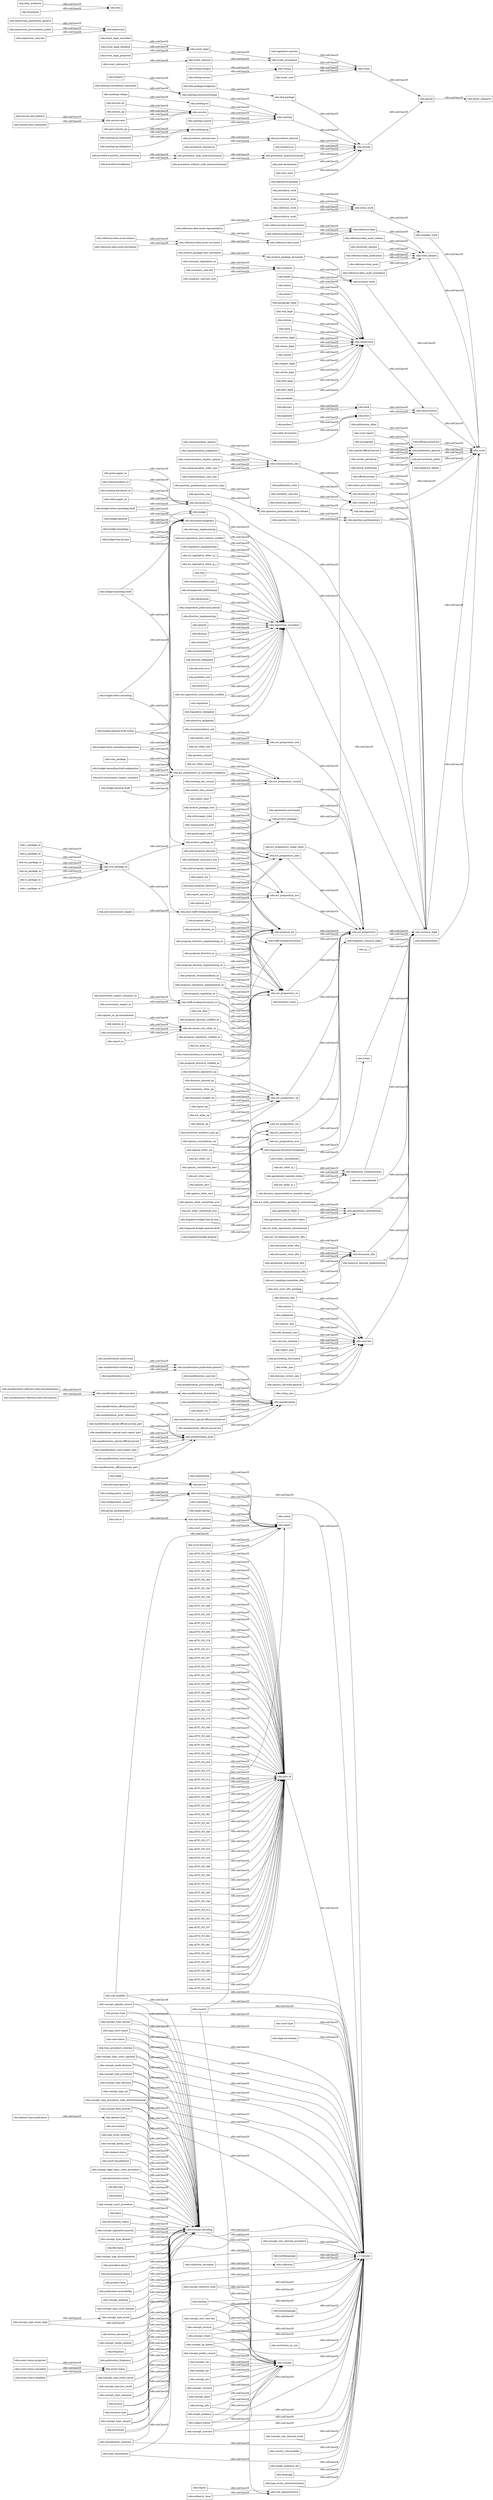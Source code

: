 digraph ar2dtool_diagram { 
rankdir=LR;
size="1000"
node [shape = rectangle, color="black"]; "cdm:working-party_council" "cdm:manifestation_official-journal" "cdm:staff-working-document" "cdm:complex_work" "cdm:ATTO_FD_345" "cdm:oj_c" "cdm:recital" "cdm:status" "cdm:region" "cdm:event_legal_deadline" "cdm:concept_type_documentation" "cdm:opinion_advocate-general" "cdm:act_other_oj_c" "cdm:ATTO_FD_361" "cdm:ATTO_FD_301" "cdm:chapter_legal" "cdm:article_legal" "cdm:procedure_interinstitutional" "cdm:session_ep" "cdm:evolutive_work" "cdm:decision_internal_ep" "cdm:assessment_impact_summary_ec" "cdm:act_surveillance-authority_efta" "cdm:joint-proposal_directive" "cdm:fragment-document-budgetary" "cdm:question_parliamentary_question_time" "cdm:legislative-priority" "cdm:trilogue" "cdm:unit-ec" "cdm:treaty_consolidated" "cdm:entity_temporal" "cdm:expression_publication_general" "cdm:budget-letter-amending-draft" "cdm:declaration" "cdm:budget-amending-draft" "cdm:proposal_regulation_codified_ec" "cdm:joint-declaration" "cdm:cooperation_police-and-judicial" "cdm:report_ec" "cdm:atto_fd" "cdm:fragment_resource_legal" "cdm:ATTO_FD_300" "cdm:periodical_work" "cdm:ruling_cjeu" "cdm:manifestation-reference-data-documentation" "cdm:decision_cjeu" "cdm:whoiswho_dataset" "cdm:concept_agenda_council" "cdm:procedure-phase" "cdm:joint-proposal_decision" "cdm:dissemination-status" "cdm:ATTO_FD_577" "cdm:manifestation_case-law" "cdm:communication_ec" "cdm:ATTO_FD_610" "cdm:procjur-type" "cdm:ATTO_FD_010" "cdm:event_internal-ec" "cdm:product-form" "cdm:meeting-ep-committee" "cdm:event_legal_projected" "cdm:opinion_other_eesc" "cdm:concept_place" "cdm:opinion_consultation_eesc" "cdm:reference-data-asset-release" "cdm:directive_implementing" "cdm:configuration_council" "cdm:concept_directory-code" "cdm:event-status-cancelled" "cdm:ATTO_FD_396" "cdm:manifestation_procurement_public" "cdm:treaty" "cdm:act_consolidated" "cdm:opinion" "cdm:question_written" "cdm:act_other_ec" "cdm:swd_package_ec" "cdm:event_legal" "cdm:yearbook_work" "cdm:concept_type_dossier" "cdm:publication-accessibility" "cdm:concept_meeting" "cdm:seizure" "cdm:manifestation_court-report_part" "cdm:decision" "cdm:manifestation_print" "cdm:resolution" "cdm:staff-working-document_ec" "cdm:reference-data-asset-versioned" "cdm:event_procedural" "cdm:ATTO_FD_395" "cdm:monograph" "cdm:s_package_ec" "cdm:legislation_complementary" "cdm:agreement_international" "cdm:link-package-budgetary" "cdm:agreement_non-member-states" "cdm:type_court-report" "cdm:procedure_internal-eesc" "cdm:event_legal_cancelled" "cdm:serial_work" "cdm:concept_case_court_domain" "cdm:court-type" "cdm:container_case-law" "cdm:working-document_ec" "cdm:position_council" "cdm:authority_local" "cdm:act_other_council" "cdm:event_internal" "cdm:role-qualifier" "cdm:act_preparatory_eca" "cdm:work" "cdm:measure_national_implementing" "cdm:special-official-journal" "cdm:manifestation-reference-data-distribution" "cdm:legal-act-domain" "cdm:reference-data_publication" "cdm:event-status" "cdm:communication_request_opinion" "cdm:reference-data_asset" "cdm:document_other_efta" "cdm:ATTO_FD_613" "cdm:auxiliary-work" "cdm:archive_package_eesc_document" "cdm:recommendation" "cdm:event" "cdm:decision_delegated" "cdm:ATTO_FD_285" "cdm:judgement" "cdm:decision_ecsc" "cdm:licence_document" "cdm:archive_package" "cdm:act_body_agreement_international" "cdm:g_package_ec" "cdm:work_dataset" "cdm:opinion_consultation_cor" "cdm:committee" "cdm:dossier" "cdm:ATTO_FD_340" "cdm:item_authentic" "cdm:ATTO_FD_612" "cdm:concept_treaty" "cdm:case-status" "cdm:budget" "cdm:opinion_other_cor" "cdm:ATTO_FD_501" "cdm:ATTO_FD_537" "cdm:guideline_ecb" "cdm:directive" "cdm:concept_op_theme" "cdm:type_procedure_internal" "cdm:manifestation" "cdm:non-opposition_concentration_notified" "cdm:manifestation-publication-general" "cdm:subdivision" "cdm:ATTO_FD_050" "cdm:proposal_other" "cdm:initiative_eums" "cdm:case_court" "cdm:document_efta" "cdm:expression" "cdm:ATTO_FD_602" "cdm:official-journal-act" "cdm:budget-general-draft" "cdm:report_eca" "cdm:budget-general-draft-notice" "cdm:joint-proposal_regulation" "cdm:act_other_eesc" "cdm:proposal_directive_implementing_ec" "cdm:opinion_cjeu" "cdm:regulation" "cdm:act_preparatory_ep" "cdm:title_legal" "cdm:summary_legislation_eu" "cdm:resolution_other_ep" "cdm:opinion_ec_ep-amendments" "cdm:advocate-general" "cdm:report_special_eca" "cdm:act_preparatory_joint" "cdm:collection_work" "cdm:serials_periodical" "cdm:budget-general" "cdm:act_other_committee_ecsc" "cdm:meeting-conciliation-committee" "cdm:report_joint" "cdm:summary_case-law" "cdm:concept_class_court_national" "cdm:budget-letter-amending-explanation" "cdm:ATTO_FD_601" "cdm:concept_new_case-law" "cdm:opinion_other_committee_ecsc" "cdm:communication_order_cjeu" "cdm:concept_theme_dataset" "cdm:frequency" "cdm:ATTO_FD_401" "cdm:part_legal" "cdm:question_parliamentary_with-debate" "cdm:concept_mode_decision" "cdm:manifestation-budget-data" "cdm:concept_type_procedure" "cdm:textstructure" "cdm:act_preparatory_eesc" "cdm:document_budget_ep" "cdm:procedure-priority_interinstitutional" "cdm:regulation_delegated" "cdm:publication_frequency" "cdm:assessment_impact_ec" "cdm:manifestation-audiovisual" "cdm:dataset-type-publication" "cdm:concept_type_event_legal" "cdm:opinion_ecb" "cdm:procedure_internal-ec" "cdm:proposal_recommendation_ec" "cdm:sitting-trilogue" "cdm:concept_type_decision" "cdm:article_publishing" "cdm:concept_type_act" "cdm:period" "cdm:dataset-type" "cdm:binding" "cdm:manifestation-mobile-app" "cdm:joint-assessment_impact_summary" "cdm:expression_procurement_public" "cdm:preamble" "cdm:act_preparatory_cor" "cdm:document_court_efta" "cdm:concept_case_event_result" "cdm:indent" "cdm:question_oral" "cdm:act_body_parliamentary_agreement_international" "cdm:legislation_secondary" "cdm:concept_type_comment" "cdm:summary" "cdm:meeting-ep" "cdm:ATTO_FD_607" "cdm:budget-line-by-line" "cdm:concept_com_internal_procedure" "cdm:expert-group" "cdm:act_other_ecb" "cdm:alinea" "cdm:concept_case-law_result" "cdm:concept_prelex_council" "cdm:agreement_international_efta" "cdm:fragment-budget-line-by-line" "cdm:unit_administrative" "cdm:information-communication_efta" "cdm:white-paper_ec" "cdm:ATTO_FD_380" "cdm:directive_delegated" "cdm:use-context" "cdm:manifestation_court-report" "cdm:type_event_internal" "cdm:legislative-package" "cdm:ATTO_FD_100" "cdm:reference-data-documentation" "cdm:notice_prior-information" "cdm:communication_case_new" "cdm:court_national" "cdm:ATTO_FD_604" "cdm:sec_package_ec" "cdm:reference-data_asset_prerelease" "cdm:opinion_ec" "cdm:resource-type" "cdm:concept_media_type" "cdm:ATTO_FD_030" "cdm:expression_case-law" "cdm:concept_udc" "cdm:report_ep" "cdm:proposal_directive_codified_ec" "cdm:multilanguage" "cdm:ATTO_FD_555" "cdm:person" "cdm:ATTO_FD_365" "cdm:green-paper_ec" "cdm:session-eesc" "cdm:preface" "cdm:dataset-status" "cdm:fragment-budget-general-draft" "cdm:meeting-college" "cdm:paragraph_legal" "cdm:info_decision_cjeu" "cdm:sp_package_ec" "cdm:reference-data-asset-representative" "cdm:manifestation_official-journal_part" "cdm:session-cor" "cdm:session-eesc-plenary" "cdm:institution" "cdm:act_preparatory_ec_document-budgetary" "cdm:reference-data-asset" "cdm:white-paper_joint" "cdm:concept_cpv" "cdm:ATTO_FD_350" "cdm:case-law" "cdm:sitting" "cdm:si_package_ec" "cdm:event-status-deadline" "cdm:rule_legal" "cdm:link-package" "cdm:asset-classification" "cdm:act_preparatory_ecsc" "cdm:concept_type_remark" "cdm:recommendation_ecb" "cdm:ATTO_FD_330" "cdm:proposal_decision_ec" "cdm:collection_document" "cdm:decision_implementing" "cdm:manifestation_print_reference" "cdm:ATTO_FD_499" "cdm:ATTO_FD_535" "cdm:meeting-interinstitutional" "cdm:official-journal" "cdm:concept_decoding" "cdm:reference-data-publication" "cdm:ATTO_FD_014" "cdm:concept_type_procedure_code_interinstitutional" "cdm:meeting-ep-delegation" "cdm:concept_type_event" "cdm:archive_package_ec" "cdm:citation" "cdm:procedure-budgetary" "cdm:publication_other" "cdm:item" "cdm:non-opposition_joint-venture_notified" "cdm:case-law_national" "cdm:meeting" "cdm:archive_package_eesc" "cdm:table-of-contents" "cdm:text-adopted" "cdm:archive_package_document" "cdm:publication_work" "cdm:ATTO_FD_609" "cdm:procjur" "cdm:ATTO_FD_578" "cdm:act_other_cor" "cdm:act_preparatory" "cdm:decision_representatives_member-states" "cdm:publication_general" "cdm:procresult" "cdm:concept_legal_basis_court_procedure" "cdm:communication_opinion" "cdm:c_package_ec" "cdm:document_com_other_ec" "cdm:monolanguage" "cdm:opinion_eesc" "cdm:ATTO_FD_611" "cdm:manifestation-issue" "cdm:acknowledgment" "cdm:collection" "cdm:regulation_implementing" "cdm:joint-staff-working-document" "cdm:meeting_doc_council" "cdm:distribution-status" "cdm:proposal_directive_ec" "cdm:reference-data_asset_release" "cdm:com_package" "cdm:act_other_ep" "cdm:point" "cdm:judge" "cdm:recommendation_ec" "cdm:concept_eurovoc" "cdm:assent_ceca_council" "cdm:ATTO_FD_557" "cdm:concept_field_activity" "cdm:restriction_on_use" "cdm:joint-assessment_impact" "cdm:ATTO_FD_070" "cdm:object_ccr" "cdm:manifestation_special-official-journal-act" "cdm:act_legislative_other_oj_l" "cdm:ATTO_FD_335" "cdm:unit-institution" "cdm:report_case" "cdm:document-budgetary" "cdm:green-paper_joint" "cdm:section_legal" "cdm:budget-letter-amending" "cdm:act_standing-committee_efta" "cdm:ATTO_FD_600" "cdm:communication_judgement" "cdm:summary_case-law_jure" "cdm:ATTO_FD_400" "cdm:subject-matter" "cdm:proposal_decision_implementing_ec" "cdm:clause_legal" "cdm:communication_ec_council-position" "cdm:communication_cjeu" "cdm:back" "cdm:manifestation_official-journal-act" "cdm:proposal_act" "cdm:ATTO_FD_500" "cdm:com_final" "cdm:signature_digital" "cdm:procurement_public" "cdm:reference-data-asset-prerelease" "cdm:appendix" "cdm:country" "cdm:meeting-ec" "cdm:opinion_eca" "cdm:proceeding_third-party" "cdm:ATTO_FD_110" "cdm:procedure_internal" "cdm:ATTO_FD_370" "cdm:act_legislative_other_oj_c" "cdm:session-eesc-committee" "cdm:group_parliamentary" "cdm:ATTO_FD_040" "cdm:file-type" "cdm:licence" "cdm:concept_court_procedure" "cdm:event-status-projected" "cdm:fragment-budget-general" "cdm:ATTO_FD_406" "cdm:agreement_other" "cdm:opinion_ep" "cdm:ATTO_FD_606" "cdm:ATTO_FD_305" "cdm:session" "cdm:manifestation-reference-data" "cdm:thumbnail" "cdm:type_consultation" "cdm:initiative-ec" "cdm:document_cjeu" "cdm:sitting-session" "cdm:agent" "cdm:reference-data" "cdm:act_other_oj_l" "cdm:concept_case-law" "cdm:concept_ntu" "cdm:container_work" "cdm:place" "cdm:front" "cdm:procedure_code_interinstitutional" "cdm:case_court_efta_pending" "cdm:resolution_legislative" "cdm:act_preparatory_ecb" "cdm:ATTO_FD_605" "cdm:annex" "cdm:pricing_info" "cdm:concept" "cdm:distribution_status" "cdm:court-formation" "cdm:resolution_initiative_own_ep" "cdm:cfsp" "cdm:concept_com_internal_event" "cdm:procedure_without_code_interinstitutional" "cdm:recommendation_ecsc" "cdm:concept_legislative-priority" "cdm:agreement_member-states" "cdm:proposal_regulation_implementing_ec" "cdm:arrangement_institutional" "cdm:classification_summary" "cdm:agreement-provisional" "cdm:ATTO_FD_375" "cdm:country_role-qualifier" "cdm:organization" "cdm:manifestation_distribution" "cdm:order_cjeu" "cdm:proposal_decision_codified_ec" "cdm:target_audience" "cdm:documentation" "cdm:budget-amending-draft-explanation" "cdm:target_audience_old" "cdm:statement_assurance_eca" "cdm:decision_review_cjeu" "cdm:manifestation_special-official-journal_part" "cdm:document-ec" "cdm:act_preparatory_ec" "cdm:communication_joint" "cdm:proposal_regulation_ec" "cdm:ATTO_FD_013" "cdm:ATTO_FD_603" "cdm:language" "cdm:concept_type_dataset" "cdm:file-status" "cdm:resolution_legislative_ep" "cdm:manifestation_special-court-report_part" "cdm:meeting-council" "cdm:glossary" "cdm:act_preparatory_council" "cdm:concept_currency" "cdm:budget-amending" "cdm:event_case" "cdm:type_event_interinstitutional" "cdm:act_preparatory_organ_other" "cdm:resource_legal" "cdm:ATTO_FD_608" "cdm:part-session_ep" "cdm:question_parliamentary" "cdm:court-report" "cdm:manifestation_special-official-journal" ; /*classes style*/
	"cdm:treaty_consolidated" -> "cdm:treaty" [ label = "rdfs:subClassOf" ];
	"cdm:act_preparatory_ec_document-budgetary" -> "cdm:act_preparatory_ec" [ label = "rdfs:subClassOf" ];
	"cdm:working-party_council" -> "cdm:institution" [ label = "rdfs:subClassOf" ];
	"cdm:table-of-contents" -> "cdm:front" [ label = "rdfs:subClassOf" ];
	"cdm:archive_package" -> "cdm:container_work" [ label = "rdfs:subClassOf" ];
	"cdm:use-context" -> "cdm:concept_decoding" [ label = "rdfs:subClassOf" ];
	"cdm:event_legal" -> "cdm:event_procedural" [ label = "rdfs:subClassOf" ];
	"cdm:communication_case_new" -> "cdm:communication_cjeu" [ label = "rdfs:subClassOf" ];
	"cdm:ATTO_FD_396" -> "cdm:atto_fd" [ label = "rdfs:subClassOf" ];
	"cdm:point" -> "cdm:subdivision" [ label = "rdfs:subClassOf" ];
	"cdm:ATTO_FD_577" -> "cdm:atto_fd" [ label = "rdfs:subClassOf" ];
	"cdm:judge" -> "cdm:person" [ label = "rdfs:subClassOf" ];
	"cdm:session_ep" -> "cdm:session" [ label = "rdfs:subClassOf" ];
	"cdm:staff-working-document_ec" -> "cdm:staff-working-document" [ label = "rdfs:subClassOf" ];
	"cdm:staff-working-document_ec" -> "cdm:act_preparatory_ec" [ label = "rdfs:subClassOf" ];
	"cdm:act_preparatory_eesc" -> "cdm:act_preparatory" [ label = "rdfs:subClassOf" ];
	"cdm:resource-type" -> "j.1:Concept" [ label = "rdfs:subClassOf" ];
	"cdm:resource-type" -> "cdm:concept_decoding" [ label = "rdfs:subClassOf" ];
	"cdm:concept_field_activity" -> "j.1:Concept" [ label = "rdfs:subClassOf" ];
	"cdm:concept_field_activity" -> "cdm:concept_decoding" [ label = "rdfs:subClassOf" ];
	"cdm:proposal_decision_ec" -> "cdm:proposal_act" [ label = "rdfs:subClassOf" ];
	"cdm:proposal_decision_ec" -> "cdm:act_preparatory_ec" [ label = "rdfs:subClassOf" ];
	"cdm:auxiliary-work" -> "cdm:work" [ label = "rdfs:subClassOf" ];
	"cdm:ATTO_FD_602" -> "cdm:atto_fd" [ label = "rdfs:subClassOf" ];
	"cdm:budget-line-by-line" -> "cdm:document-budgetary" [ label = "rdfs:subClassOf" ];
	"cdm:act_other_oj_c" -> "cdm:legislation_complementary" [ label = "rdfs:subClassOf" ];
	"cdm:legal-act-domain" -> "j.1:Concept" [ label = "rdfs:subClassOf" ];
	"cdm:manifestation_official-journal" -> "cdm:manifestation_print" [ label = "rdfs:subClassOf" ];
	"cdm:procedure_code_interinstitutional" -> "cdm:procedure_interinstitutional" [ label = "rdfs:subClassOf" ];
	"cdm:chapter_legal" -> "cdm:subdivision" [ label = "rdfs:subClassOf" ];
	"cdm:act_body_agreement_international" -> "cdm:agreement_international" [ label = "rdfs:subClassOf" ];
	"cdm:article_legal" -> "cdm:subdivision" [ label = "rdfs:subClassOf" ];
	"cdm:joint-assessment_impact_summary" -> "cdm:joint-staff-working-document" [ label = "rdfs:subClassOf" ];
	"cdm:summary_legislation_eu" -> "cdm:summary" [ label = "rdfs:subClassOf" ];
	"cdm:act_surveillance-authority_efta" -> "cdm:document_efta" [ label = "rdfs:subClassOf" ];
	"cdm:manifestation_court-report" -> "cdm:manifestation_print" [ label = "rdfs:subClassOf" ];
	"cdm:publication_frequency" -> "cdm:concept_decoding" [ label = "rdfs:subClassOf" ];
	"cdm:dataset-type" -> "cdm:concept_decoding" [ label = "rdfs:subClassOf" ];
	"cdm:archive_package_ec" -> "cdm:archive_package" [ label = "rdfs:subClassOf" ];
	"cdm:archive_package_ec" -> "cdm:act_preparatory_ec" [ label = "rdfs:subClassOf" ];
	"cdm:document_court_efta" -> "cdm:document_efta" [ label = "rdfs:subClassOf" ];
	"cdm:role-qualifier" -> "j.1:Concept" [ label = "rdfs:subClassOf" ];
	"cdm:role-qualifier" -> "cdm:concept_decoding" [ label = "rdfs:subClassOf" ];
	"cdm:role-qualifier" -> "cdm:agent" [ label = "rdfs:subClassOf" ];
	"cdm:archive_package_document" -> "cdm:auxiliary-work" [ label = "rdfs:subClassOf" ];
	"cdm:declaration" -> "cdm:legislation_secondary" [ label = "rdfs:subClassOf" ];
	"cdm:paragraph_legal" -> "cdm:subdivision" [ label = "rdfs:subClassOf" ];
	"cdm:file-type" -> "cdm:concept_decoding" [ label = "rdfs:subClassOf" ];
	"cdm:meeting_doc_council" -> "cdm:act_preparatory_council" [ label = "rdfs:subClassOf" ];
	"cdm:joint-staff-working-document" -> "cdm:staff-working-document" [ label = "rdfs:subClassOf" ];
	"cdm:joint-staff-working-document" -> "cdm:act_preparatory_joint" [ label = "rdfs:subClassOf" ];
	"cdm:collection_work" -> "cdm:serial_work" [ label = "rdfs:subClassOf" ];
	"cdm:resolution_initiative_own_ep" -> "cdm:act_preparatory_ep" [ label = "rdfs:subClassOf" ];
	"cdm:event_legal_projected" -> "cdm:event_legal" [ label = "rdfs:subClassOf" ];
	"cdm:budget-general-draft" -> "cdm:document-budgetary" [ label = "rdfs:subClassOf" ];
	"cdm:budget-general-draft" -> "cdm:act_preparatory_ec_document-budgetary" [ label = "rdfs:subClassOf" ];
	"cdm:licence_document" -> "cdm:concept_decoding" [ label = "rdfs:subClassOf" ];
	"cdm:green-paper_joint" -> "cdm:act_preparatory_joint" [ label = "rdfs:subClassOf" ];
	"cdm:event_case" -> "cdm:event" [ label = "rdfs:subClassOf" ];
	"cdm:ATTO_FD_500" -> "cdm:atto_fd" [ label = "rdfs:subClassOf" ];
	"cdm:front" -> "cdm:textstructure" [ label = "rdfs:subClassOf" ];
	"cdm:measure_national_implementing" -> "cdm:resource_legal" [ label = "rdfs:subClassOf" ];
	"cdm:ATTO_FD_361" -> "cdm:atto_fd" [ label = "rdfs:subClassOf" ];
	"cdm:document_com_other_ec" -> "cdm:act_preparatory_ec" [ label = "rdfs:subClassOf" ];
	"cdm:event-status-deadline" -> "cdm:event-status" [ label = "rdfs:subClassOf" ];
	"cdm:sp_package_ec" -> "cdm:swd_package_ec" [ label = "rdfs:subClassOf" ];
	"cdm:monograph" -> "cdm:publication_general" [ label = "rdfs:subClassOf" ];
	"cdm:reference-data-asset" -> "cdm:reference-data" [ label = "rdfs:subClassOf" ];
	"cdm:concept_case_court_domain" -> "cdm:concept_decoding" [ label = "rdfs:subClassOf" ];
	"cdm:dossier" -> "cdm:period" [ label = "rdfs:subClassOf" ];
	"cdm:court-report" -> "cdm:publication_general" [ label = "rdfs:subClassOf" ];
	"cdm:budget-letter-amending-explanation" -> "cdm:document-budgetary" [ label = "rdfs:subClassOf" ];
	"cdm:budget-letter-amending-explanation" -> "cdm:act_preparatory_ec_document-budgetary" [ label = "rdfs:subClassOf" ];
	"cdm:fragment-budget-general" -> "cdm:fragment-document-budgetary" [ label = "rdfs:subClassOf" ];
	"cdm:ATTO_FD_301" -> "cdm:atto_fd" [ label = "rdfs:subClassOf" ];
	"cdm:communication_cjeu" -> "cdm:document_cjeu" [ label = "rdfs:subClassOf" ];
	"cdm:concept_type_documentation" -> "cdm:concept_decoding" [ label = "rdfs:subClassOf" ];
	"cdm:ATTO_FD_608" -> "cdm:atto_fd" [ label = "rdfs:subClassOf" ];
	"cdm:manifestation-reference-data" -> "cdm:manifestation_distribution" [ label = "rdfs:subClassOf" ];
	"cdm:act_other_cor" -> "cdm:act_preparatory_cor" [ label = "rdfs:subClassOf" ];
	"cdm:manifestation_procurement_public" -> "cdm:manifestation" [ label = "rdfs:subClassOf" ];
	"cdm:ATTO_FD_499" -> "cdm:atto_fd" [ label = "rdfs:subClassOf" ];
	"cdm:question_parliamentary_question_time" -> "cdm:question_parliamentary_with-debate" [ label = "rdfs:subClassOf" ];
	"cdm:proposal_recommendation_ec" -> "cdm:proposal_act" [ label = "rdfs:subClassOf" ];
	"cdm:proposal_recommendation_ec" -> "cdm:act_preparatory_ec" [ label = "rdfs:subClassOf" ];
	"cdm:treaty" -> "cdm:resource_legal" [ label = "rdfs:subClassOf" ];
	"cdm:directive_delegated" -> "cdm:legislation_secondary" [ label = "rdfs:subClassOf" ];
	"cdm:person" -> "cdm:agent" [ label = "rdfs:subClassOf" ];
	"cdm:judgement" -> "cdm:case-law" [ label = "rdfs:subClassOf" ];
	"cdm:opinion_ecb" -> "cdm:act_preparatory_ecb" [ label = "rdfs:subClassOf" ];
	"cdm:binding" -> "j.1:Concept" [ label = "rdfs:subClassOf" ];
	"cdm:binding" -> "cdm:concept" [ label = "rdfs:subClassOf" ];
	"cdm:licence" -> "cdm:concept_decoding" [ label = "rdfs:subClassOf" ];
	"cdm:report_ep" -> "cdm:act_preparatory_ep" [ label = "rdfs:subClassOf" ];
	"cdm:concept_type_comment" -> "j.1:Concept" [ label = "rdfs:subClassOf" ];
	"cdm:concept_type_comment" -> "cdm:concept_decoding" [ label = "rdfs:subClassOf" ];
	"cdm:expert-group" -> "cdm:agent" [ label = "rdfs:subClassOf" ];
	"cdm:act_body_parliamentary_agreement_international" -> "cdm:agreement_international" [ label = "rdfs:subClassOf" ];
	"cdm:collection" -> "j.1:Concept" [ label = "rdfs:subClassOf" ];
	"cdm:manifestation_official-journal_part" -> "cdm:manifestation_print" [ label = "rdfs:subClassOf" ];
	"cdm:sitting-session" -> "cdm:sitting" [ label = "rdfs:subClassOf" ];
	"cdm:communication_joint" -> "cdm:act_preparatory_joint" [ label = "rdfs:subClassOf" ];
	"cdm:recommendation" -> "cdm:legislation_secondary" [ label = "rdfs:subClassOf" ];
	"cdm:agreement-provisional" -> "cdm:act_preparatory" [ label = "rdfs:subClassOf" ];
	"cdm:restriction_on_use" -> "j.1:Concept" [ label = "rdfs:subClassOf" ];
	"cdm:thumbnail" -> "cdm:item" [ label = "rdfs:subClassOf" ];
	"cdm:expression_case-law" -> "cdm:expression" [ label = "rdfs:subClassOf" ];
	"cdm:type_consultation" -> "j.1:Concept" [ label = "rdfs:subClassOf" ];
	"cdm:type_consultation" -> "cdm:concept_decoding" [ label = "rdfs:subClassOf" ];
	"cdm:ATTO_FD_578" -> "cdm:atto_fd" [ label = "rdfs:subClassOf" ];
	"cdm:documentation" -> "cdm:work" [ label = "rdfs:subClassOf" ];
	"cdm:act_other_committee_ecsc" -> "cdm:act_preparatory_ecsc" [ label = "rdfs:subClassOf" ];
	"cdm:concept_currency" -> "cdm:concept" [ label = "rdfs:subClassOf" ];
	"cdm:manifestation-budget-data" -> "cdm:manifestation" [ label = "rdfs:subClassOf" ];
	"cdm:concept_legislative-priority" -> "cdm:concept_decoding" [ label = "rdfs:subClassOf" ];
	"cdm:ATTO_FD_030" -> "cdm:atto_fd" [ label = "rdfs:subClassOf" ];
	"cdm:budget-general" -> "cdm:document-budgetary" [ label = "rdfs:subClassOf" ];
	"cdm:budget-general" -> "cdm:budget" [ label = "rdfs:subClassOf" ];
	"cdm:assessment_impact_summary_ec" -> "cdm:staff-working-document_ec" [ label = "rdfs:subClassOf" ];
	"cdm:recommendation_ecb" -> "cdm:act_preparatory_ecb" [ label = "rdfs:subClassOf" ];
	"cdm:ATTO_FD_603" -> "cdm:atto_fd" [ label = "rdfs:subClassOf" ];
	"cdm:concept_type_procedure" -> "j.1:Concept" [ label = "rdfs:subClassOf" ];
	"cdm:concept_type_procedure" -> "cdm:concept_decoding" [ label = "rdfs:subClassOf" ];
	"cdm:manifestation_print" -> "cdm:manifestation" [ label = "rdfs:subClassOf" ];
	"cdm:concept_legal_basis_court_procedure" -> "cdm:concept_decoding" [ label = "rdfs:subClassOf" ];
	"cdm:expression_publication_general" -> "cdm:expression" [ label = "rdfs:subClassOf" ];
	"cdm:special-official-journal" -> "cdm:publication_general" [ label = "rdfs:subClassOf" ];
	"cdm:opinion_consultation_cor" -> "cdm:act_preparatory_cor" [ label = "rdfs:subClassOf" ];
	"cdm:agreement_member-states" -> "cdm:legislation_complementary" [ label = "rdfs:subClassOf" ];
	"cdm:act_preparatory_council" -> "cdm:act_preparatory" [ label = "rdfs:subClassOf" ];
	"cdm:act_preparatory_ec" -> "cdm:act_preparatory" [ label = "rdfs:subClassOf" ];
	"cdm:assessment_impact_ec" -> "cdm:staff-working-document_ec" [ label = "rdfs:subClassOf" ];
	"cdm:event-status-projected" -> "cdm:event-status" [ label = "rdfs:subClassOf" ];
	"cdm:communication_order_cjeu" -> "cdm:communication_cjeu" [ label = "rdfs:subClassOf" ];
	"cdm:concept_court_procedure" -> "cdm:concept_decoding" [ label = "rdfs:subClassOf" ];
	"cdm:manifestation_court-report_part" -> "cdm:manifestation_print" [ label = "rdfs:subClassOf" ];
	"cdm:link-package-budgetary" -> "cdm:link-package" [ label = "rdfs:subClassOf" ];
	"cdm:periodical_work" -> "cdm:serial_work" [ label = "rdfs:subClassOf" ];
	"cdm:concept_agenda_council" -> "j.1:Concept" [ label = "rdfs:subClassOf" ];
	"cdm:concept_agenda_council" -> "cdm:concept_decoding" [ label = "rdfs:subClassOf" ];
	"cdm:ATTO_FD_380" -> "cdm:atto_fd" [ label = "rdfs:subClassOf" ];
	"cdm:joint-proposal_regulation" -> "cdm:proposal_act" [ label = "rdfs:subClassOf" ];
	"cdm:joint-proposal_regulation" -> "cdm:act_preparatory_joint" [ label = "rdfs:subClassOf" ];
	"cdm:act_other_eesc" -> "cdm:act_preparatory_eesc" [ label = "rdfs:subClassOf" ];
	"cdm:concept_type_act" -> "j.1:Concept" [ label = "rdfs:subClassOf" ];
	"cdm:concept_type_act" -> "cdm:concept_decoding" [ label = "rdfs:subClassOf" ];
	"cdm:regulation_delegated" -> "cdm:legislation_secondary" [ label = "rdfs:subClassOf" ];
	"cdm:ATTO_FD_350" -> "cdm:atto_fd" [ label = "rdfs:subClassOf" ];
	"cdm:procedure_without_code_interinstitutional" -> "cdm:procedure_interinstitutional" [ label = "rdfs:subClassOf" ];
	"cdm:concept_com_internal_procedure" -> "j.1:Concept" [ label = "rdfs:subClassOf" ];
	"cdm:oj_c" -> "cdm:resource_legal" [ label = "rdfs:subClassOf" ];
	"cdm:session-eesc-plenary" -> "cdm:session-eesc" [ label = "rdfs:subClassOf" ];
	"cdm:ATTO_FD_501" -> "cdm:atto_fd" [ label = "rdfs:subClassOf" ];
	"cdm:recommendation_ecsc" -> "cdm:legislation_secondary" [ label = "rdfs:subClassOf" ];
	"cdm:opinion_ec_ep-amendments" -> "cdm:document_com_other_ec" [ label = "rdfs:subClassOf" ];
	"cdm:meeting-council" -> "cdm:meeting" [ label = "rdfs:subClassOf" ];
	"cdm:concept_treaty" -> "j.1:Concept" [ label = "rdfs:subClassOf" ];
	"cdm:concept_treaty" -> "cdm:concept" [ label = "rdfs:subClassOf" ];
	"cdm:arrangement_institutional" -> "cdm:legislation_secondary" [ label = "rdfs:subClassOf" ];
	"cdm:green-paper_ec" -> "cdm:document-ec" [ label = "rdfs:subClassOf" ];
	"cdm:act_consolidated" -> "cdm:resource_legal" [ label = "rdfs:subClassOf" ];
	"cdm:act_other_ep" -> "cdm:act_preparatory_ep" [ label = "rdfs:subClassOf" ];
	"cdm:proposal_regulation_ec" -> "cdm:proposal_act" [ label = "rdfs:subClassOf" ];
	"cdm:proposal_regulation_ec" -> "cdm:act_preparatory_ec" [ label = "rdfs:subClassOf" ];
	"cdm:s_package_ec" -> "cdm:swd_package_ec" [ label = "rdfs:subClassOf" ];
	"cdm:proceeding_third-party" -> "cdm:case-law" [ label = "rdfs:subClassOf" ];
	"cdm:sitting-trilogue" -> "cdm:sitting" [ label = "rdfs:subClassOf" ];
	"cdm:decision_cjeu" -> "cdm:case-law" [ label = "rdfs:subClassOf" ];
	"cdm:publication-accessibility" -> "cdm:concept_decoding" [ label = "rdfs:subClassOf" ];
	"cdm:dataset-type-publication" -> "cdm:dataset-type" [ label = "rdfs:subClassOf" ];
	"cdm:staff-working-document" -> "cdm:act_preparatory" [ label = "rdfs:subClassOf" ];
	"cdm:legislation_secondary" -> "cdm:resource_legal" [ label = "rdfs:subClassOf" ];
	"cdm:procedure_internal" -> "cdm:dossier" [ label = "rdfs:subClassOf" ];
	"cdm:ATTO_FD_609" -> "cdm:atto_fd" [ label = "rdfs:subClassOf" ];
	"cdm:question_written" -> "cdm:question_parliamentary" [ label = "rdfs:subClassOf" ];
	"cdm:document_other_efta" -> "cdm:document_efta" [ label = "rdfs:subClassOf" ];
	"cdm:textstructure" -> "cdm:work" [ label = "rdfs:subClassOf" ];
	"cdm:question_oral" -> "cdm:question_parliamentary_with-debate" [ label = "rdfs:subClassOf" ];
	"cdm:ruling_cjeu" -> "cdm:case-law" [ label = "rdfs:subClassOf" ];
	"cdm:order_cjeu" -> "cdm:case-law" [ label = "rdfs:subClassOf" ];
	"cdm:reference-data_asset" -> "cdm:work_dataset" [ label = "rdfs:subClassOf" ];
	"cdm:ATTO_FD_555" -> "cdm:atto_fd" [ label = "rdfs:subClassOf" ];
	"cdm:question_parliamentary_with-debate" -> "cdm:question_parliamentary" [ label = "rdfs:subClassOf" ];
	"cdm:proposal_regulation_implementing_ec" -> "cdm:proposal_act" [ label = "rdfs:subClassOf" ];
	"cdm:proposal_regulation_implementing_ec" -> "cdm:act_preparatory_ec" [ label = "rdfs:subClassOf" ];
	"cdm:initiative-ec" -> "cdm:dossier" [ label = "rdfs:subClassOf" ];
	"cdm:concept_case_event_result" -> "cdm:concept_decoding" [ label = "rdfs:subClassOf" ];
	"cdm:legislative-priority" -> "cdm:event" [ label = "rdfs:subClassOf" ];
	"cdm:ATTO_FD_610" -> "cdm:atto_fd" [ label = "rdfs:subClassOf" ];
	"cdm:concept_theme_dataset" -> "cdm:concept_decoding" [ label = "rdfs:subClassOf" ];
	"cdm:advocate-general" -> "cdm:person" [ label = "rdfs:subClassOf" ];
	"cdm:joint-proposal_directive" -> "cdm:proposal_act" [ label = "rdfs:subClassOf" ];
	"cdm:joint-proposal_directive" -> "cdm:act_preparatory_joint" [ label = "rdfs:subClassOf" ];
	"cdm:c_package_ec" -> "cdm:swd_package_ec" [ label = "rdfs:subClassOf" ];
	"cdm:opinion_ec" -> "cdm:document_com_other_ec" [ label = "rdfs:subClassOf" ];
	"cdm:session-eesc" -> "cdm:session" [ label = "rdfs:subClassOf" ];
	"cdm:legislation_complementary" -> "cdm:resource_legal" [ label = "rdfs:subClassOf" ];
	"cdm:meeting-ep-delegation" -> "cdm:meeting-ep" [ label = "rdfs:subClassOf" ];
	"cdm:procedure-phase" -> "cdm:concept_decoding" [ label = "rdfs:subClassOf" ];
	"cdm:ATTO_FD_537" -> "cdm:atto_fd" [ label = "rdfs:subClassOf" ];
	"cdm:summary" -> "cdm:auxiliary-work" [ label = "rdfs:subClassOf" ];
	"cdm:manifestation-publication-general" -> "cdm:manifestation" [ label = "rdfs:subClassOf" ];
	"cdm:opinion_other_eesc" -> "cdm:act_preparatory_eesc" [ label = "rdfs:subClassOf" ];
	"cdm:subdivision" -> "cdm:textstructure" [ label = "rdfs:subClassOf" ];
	"cdm:manifestation-reference-data-distribution" -> "cdm:manifestation-reference-data" [ label = "rdfs:subClassOf" ];
	"cdm:info_decision_cjeu" -> "cdm:case-law" [ label = "rdfs:subClassOf" ];
	"cdm:concept_type_decision" -> "j.1:Concept" [ label = "rdfs:subClassOf" ];
	"cdm:concept_type_decision" -> "cdm:concept_decoding" [ label = "rdfs:subClassOf" ];
	"cdm:meeting-conciliation-committee" -> "cdm:meeting-interinstitutional" [ label = "rdfs:subClassOf" ];
	"cdm:act_legislative_other_oj_l" -> "cdm:legislation_secondary" [ label = "rdfs:subClassOf" ];
	"cdm:whoiswho_dataset" -> "cdm:work_dataset" [ label = "rdfs:subClassOf" ];
	"cdm:g_package_ec" -> "cdm:swd_package_ec" [ label = "rdfs:subClassOf" ];
	"cdm:document-ec" -> "cdm:resource_legal" [ label = "rdfs:subClassOf" ];
	"cdm:trilogue" -> "cdm:meeting-interinstitutional" [ label = "rdfs:subClassOf" ];
	"cdm:act_other_ecb" -> "cdm:act_preparatory_ecb" [ label = "rdfs:subClassOf" ];
	"cdm:ATTO_FD_604" -> "cdm:atto_fd" [ label = "rdfs:subClassOf" ];
	"cdm:com_package" -> "cdm:archive_package_ec" [ label = "rdfs:subClassOf" ];
	"cdm:decision_review_cjeu" -> "cdm:case-law" [ label = "rdfs:subClassOf" ];
	"cdm:event_internal" -> "cdm:event_procedural" [ label = "rdfs:subClassOf" ];
	"cdm:procedure-budgetary" -> "cdm:procedure_code_interinstitutional" [ label = "rdfs:subClassOf" ];
	"cdm:reference-data-asset-representative" -> "cdm:reference-data-asset" [ label = "rdfs:subClassOf" ];
	"cdm:reference-data-asset-representative" -> "cdm:evolutive_work" [ label = "rdfs:subClassOf" ];
	"cdm:event_legal_cancelled" -> "cdm:event_legal" [ label = "rdfs:subClassOf" ];
	"cdm:country_role-qualifier" -> "j.1:Concept" [ label = "rdfs:subClassOf" ];
	"cdm:summary_case-law" -> "cdm:summary" [ label = "rdfs:subClassOf" ];
	"cdm:reference-data-asset-prerelease" -> "cdm:reference-data-asset-versioned" [ label = "rdfs:subClassOf" ];
	"cdm:concept_op_theme" -> "j.1:Concept" [ label = "rdfs:subClassOf" ];
	"cdm:concept_op_theme" -> "cdm:concept" [ label = "rdfs:subClassOf" ];
	"cdm:reference-data-documentation" -> "cdm:reference-data" [ label = "rdfs:subClassOf" ];
	"cdm:committee" -> "cdm:agent" [ label = "rdfs:subClassOf" ];
	"cdm:concept_type_dossier" -> "j.1:Concept" [ label = "rdfs:subClassOf" ];
	"cdm:concept_type_dossier" -> "cdm:concept_decoding" [ label = "rdfs:subClassOf" ];
	"cdm:manifestation_special-court-report_part" -> "cdm:manifestation_print" [ label = "rdfs:subClassOf" ];
	"cdm:article_publishing" -> "cdm:publication_general" [ label = "rdfs:subClassOf" ];
	"cdm:multilanguage" -> "j.1:Concept" [ label = "rdfs:subClassOf" ];
	"cdm:ATTO_FD_013" -> "cdm:atto_fd" [ label = "rdfs:subClassOf" ];
	"cdm:document_efta" -> "cdm:resource_legal" [ label = "rdfs:subClassOf" ];
	"cdm:opinion_consultation_eesc" -> "cdm:act_preparatory_eesc" [ label = "rdfs:subClassOf" ];
	"cdm:joint-proposal_decision" -> "cdm:proposal_act" [ label = "rdfs:subClassOf" ];
	"cdm:joint-proposal_decision" -> "cdm:act_preparatory_joint" [ label = "rdfs:subClassOf" ];
	"cdm:alinea" -> "cdm:subdivision" [ label = "rdfs:subClassOf" ];
	"cdm:concept_directory-code" -> "j.1:Concept" [ label = "rdfs:subClassOf" ];
	"cdm:concept_directory-code" -> "cdm:concept" [ label = "rdfs:subClassOf" ];
	"cdm:decision" -> "cdm:legislation_secondary" [ label = "rdfs:subClassOf" ];
	"cdm:procedure_internal-ec" -> "cdm:procedure_internal" [ label = "rdfs:subClassOf" ];
	"cdm:budget-amending" -> "cdm:document-budgetary" [ label = "rdfs:subClassOf" ];
	"cdm:budget-amending" -> "cdm:budget" [ label = "rdfs:subClassOf" ];
	"cdm:ATTO_FD_110" -> "cdm:atto_fd" [ label = "rdfs:subClassOf" ];
	"cdm:non-opposition_joint-venture_notified" -> "cdm:legislation_secondary" [ label = "rdfs:subClassOf" ];
	"cdm:report_special_eca" -> "cdm:act_preparatory_eca" [ label = "rdfs:subClassOf" ];
	"cdm:position_council" -> "cdm:act_preparatory_council" [ label = "rdfs:subClassOf" ];
	"cdm:reference-data-asset-release" -> "cdm:reference-data-asset-versioned" [ label = "rdfs:subClassOf" ];
	"cdm:act_preparatory" -> "cdm:resource_legal" [ label = "rdfs:subClassOf" ];
	"cdm:authority_local" -> "cdm:unit_administrative" [ label = "rdfs:subClassOf" ];
	"cdm:joint-assessment_impact" -> "cdm:joint-staff-working-document" [ label = "rdfs:subClassOf" ];
	"cdm:procjur-type" -> "j.1:Concept" [ label = "rdfs:subClassOf" ];
	"cdm:procjur-type" -> "cdm:concept_decoding" [ label = "rdfs:subClassOf" ];
	"cdm:file-status" -> "cdm:concept_decoding" [ label = "rdfs:subClassOf" ];
	"cdm:proposal_other" -> "cdm:proposal_act" [ label = "rdfs:subClassOf" ];
	"cdm:swd_package_ec" -> "cdm:staff-working-document_ec" [ label = "rdfs:subClassOf" ];
	"cdm:swd_package_ec" -> "cdm:archive_package_ec" [ label = "rdfs:subClassOf" ];
	"cdm:sec_package_ec" -> "cdm:swd_package_ec" [ label = "rdfs:subClassOf" ];
	"cdm:concept_prelex_council" -> "cdm:concept" [ label = "rdfs:subClassOf" ];
	"cdm:report_eca" -> "cdm:act_preparatory_eca" [ label = "rdfs:subClassOf" ];
	"cdm:concept_type_remark" -> "j.1:Concept" [ label = "rdfs:subClassOf" ];
	"cdm:concept_type_remark" -> "cdm:concept_decoding" [ label = "rdfs:subClassOf" ];
	"cdm:subject-matter" -> "j.1:Concept" [ label = "rdfs:subClassOf" ];
	"cdm:subject-matter" -> "cdm:concept" [ label = "rdfs:subClassOf" ];
	"cdm:container_work" -> "cdm:work" [ label = "rdfs:subClassOf" ];
	"cdm:ATTO_FD_375" -> "cdm:atto_fd" [ label = "rdfs:subClassOf" ];
	"cdm:type_event_internal" -> "cdm:concept_decoding" [ label = "rdfs:subClassOf" ];
	"cdm:procresult" -> "j.1:Concept" [ label = "rdfs:subClassOf" ];
	"cdm:procresult" -> "cdm:concept_decoding" [ label = "rdfs:subClassOf" ];
	"cdm:procedure_internal-eesc" -> "cdm:procedure_internal" [ label = "rdfs:subClassOf" ];
	"cdm:case-status" -> "j.1:Concept" [ label = "rdfs:subClassOf" ];
	"cdm:case-status" -> "cdm:concept_decoding" [ label = "rdfs:subClassOf" ];
	"cdm:acknowledgment" -> "cdm:front" [ label = "rdfs:subClassOf" ];
	"cdm:ATTO_FD_345" -> "cdm:atto_fd" [ label = "rdfs:subClassOf" ];
	"cdm:concept_type_event" -> "j.1:Concept" [ label = "rdfs:subClassOf" ];
	"cdm:concept_type_event" -> "cdm:concept_decoding" [ label = "rdfs:subClassOf" ];
	"cdm:ATTO_FD_611" -> "cdm:atto_fd" [ label = "rdfs:subClassOf" ];
	"cdm:ATTO_FD_400" -> "cdm:atto_fd" [ label = "rdfs:subClassOf" ];
	"cdm:concept_com_internal_event" -> "j.1:Concept" [ label = "rdfs:subClassOf" ];
	"cdm:manifestation_special-official-journal-act" -> "cdm:manifestation" [ label = "rdfs:subClassOf" ];
	"cdm:distribution_status" -> "cdm:concept_decoding" [ label = "rdfs:subClassOf" ];
	"cdm:appendix" -> "cdm:back" [ label = "rdfs:subClassOf" ];
	"cdm:opinion_eesc" -> "cdm:act_preparatory_eesc" [ label = "rdfs:subClassOf" ];
	"cdm:information-communication_efta" -> "cdm:document_efta" [ label = "rdfs:subClassOf" ];
	"cdm:recommendation_ec" -> "cdm:document_com_other_ec" [ label = "rdfs:subClassOf" ];
	"cdm:proposal_directive_implementing_ec" -> "cdm:proposal_act" [ label = "rdfs:subClassOf" ];
	"cdm:proposal_directive_implementing_ec" -> "cdm:act_preparatory_ec" [ label = "rdfs:subClassOf" ];
	"cdm:ATTO_FD_050" -> "cdm:atto_fd" [ label = "rdfs:subClassOf" ];
	"cdm:ATTO_FD_050" -> "cdm:agent" [ label = "rdfs:subClassOf" ];
	"cdm:meeting-interinstitutional" -> "cdm:meeting" [ label = "rdfs:subClassOf" ];
	"cdm:region" -> "cdm:unit_administrative" [ label = "rdfs:subClassOf" ];
	"cdm:agreement_non-member-states" -> "cdm:agreement_international" [ label = "rdfs:subClassOf" ];
	"cdm:manifestation-mobile-app" -> "cdm:manifestation-publication-general" [ label = "rdfs:subClassOf" ];
	"cdm:act_standing-committee_efta" -> "cdm:document_efta" [ label = "rdfs:subClassOf" ];
	"cdm:resolution_legislative" -> "cdm:text-adopted" [ label = "rdfs:subClassOf" ];
	"cdm:document-budgetary" -> "cdm:resource_legal" [ label = "rdfs:subClassOf" ];
	"cdm:event-status-cancelled" -> "cdm:event-status" [ label = "rdfs:subClassOf" ];
	"cdm:expression_procurement_public" -> "cdm:expression" [ label = "rdfs:subClassOf" ];
	"cdm:opinion" -> "cdm:legislation_secondary" [ label = "rdfs:subClassOf" ];
	"cdm:classification_summary" -> "j.1:Concept" [ label = "rdfs:subClassOf" ];
	"cdm:classification_summary" -> "cdm:concept_decoding" [ label = "rdfs:subClassOf" ];
	"cdm:court_national" -> "cdm:agent" [ label = "rdfs:subClassOf" ];
	"cdm:back" -> "cdm:textstructure" [ label = "rdfs:subClassOf" ];
	"cdm:complex_work" -> "cdm:work" [ label = "rdfs:subClassOf" ];
	"cdm:procedure-priority_interinstitutional" -> "cdm:procedure_code_interinstitutional" [ label = "rdfs:subClassOf" ];
	"cdm:period" -> "cdm:entity_temporal" [ label = "rdfs:subClassOf" ];
	"cdm:ATTO_FD_605" -> "cdm:atto_fd" [ label = "rdfs:subClassOf" ];
	"cdm:statement_assurance_eca" -> "cdm:act_preparatory_eca" [ label = "rdfs:subClassOf" ];
	"cdm:meeting-ec" -> "cdm:meeting" [ label = "rdfs:subClassOf" ];
	"cdm:decision_representatives_member-states" -> "cdm:legislation_complementary" [ label = "rdfs:subClassOf" ];
	"cdm:agreement_other" -> "cdm:agreement_international" [ label = "rdfs:subClassOf" ];
	"cdm:link-package" -> "cdm:dossier" [ label = "rdfs:subClassOf" ];
	"cdm:ATTO_FD_370" -> "cdm:atto_fd" [ label = "rdfs:subClassOf" ];
	"cdm:part-session_ep" -> "cdm:session" [ label = "rdfs:subClassOf" ];
	"cdm:part-session_ep" -> "cdm:meeting-ep" [ label = "rdfs:subClassOf" ];
	"cdm:proposal_decision_codified_ec" -> "cdm:act_preparatory_ec" [ label = "rdfs:subClassOf" ];
	"cdm:ATTO_FD_285" -> "cdm:atto_fd" [ label = "rdfs:subClassOf" ];
	"cdm:frequency" -> "cdm:concept_decoding" [ label = "rdfs:subClassOf" ];
	"cdm:concept_decoding" -> "cdm:concept" [ label = "rdfs:subClassOf" ];
	"cdm:type_court-report" -> "j.1:Concept" [ label = "rdfs:subClassOf" ];
	"cdm:type_court-report" -> "cdm:concept_decoding" [ label = "rdfs:subClassOf" ];
	"cdm:ATTO_FD_340" -> "cdm:atto_fd" [ label = "rdfs:subClassOf" ];
	"cdm:fragment-budget-general-draft" -> "cdm:fragment-document-budgetary" [ label = "rdfs:subClassOf" ];
	"cdm:indent" -> "cdm:subdivision" [ label = "rdfs:subClassOf" ];
	"cdm:procedure_interinstitutional" -> "cdm:dossier" [ label = "rdfs:subClassOf" ];
	"cdm:act_other_council" -> "cdm:act_preparatory_council" [ label = "rdfs:subClassOf" ];
	"cdm:budget-general-draft-notice" -> "cdm:document-budgetary" [ label = "rdfs:subClassOf" ];
	"cdm:budget-general-draft-notice" -> "cdm:act_preparatory_ec_document-budgetary" [ label = "rdfs:subClassOf" ];
	"cdm:ATTO_FD_014" -> "cdm:atto_fd" [ label = "rdfs:subClassOf" ];
	"cdm:ATTO_FD_406" -> "cdm:atto_fd" [ label = "rdfs:subClassOf" ];
	"cdm:notice_prior-information" -> "cdm:procurement_public" [ label = "rdfs:subClassOf" ];
	"cdm:act_preparatory_ep" -> "cdm:act_preparatory" [ label = "rdfs:subClassOf" ];
	"cdm:concept" -> "j.1:Concept" [ label = "rdfs:subClassOf" ];
	"cdm:procjur" -> "j.1:Concept" [ label = "rdfs:subClassOf" ];
	"cdm:procjur" -> "cdm:concept_decoding" [ label = "rdfs:subClassOf" ];
	"cdm:com_final" -> "cdm:act_preparatory_ec" [ label = "rdfs:subClassOf" ];
	"cdm:resolution" -> "cdm:legislation_secondary" [ label = "rdfs:subClassOf" ];
	"cdm:budget-amending-draft-explanation" -> "cdm:document-budgetary" [ label = "rdfs:subClassOf" ];
	"cdm:budget-amending-draft-explanation" -> "cdm:act_preparatory_ec_document-budgetary" [ label = "rdfs:subClassOf" ];
	"cdm:proposal_act" -> "cdm:act_preparatory" [ label = "rdfs:subClassOf" ];
	"cdm:concept_media_type" -> "cdm:concept_decoding" [ label = "rdfs:subClassOf" ];
	"cdm:question_parliamentary" -> "cdm:resource_legal" [ label = "rdfs:subClassOf" ];
	"cdm:reference-data-asset-versioned" -> "cdm:reference-data-asset" [ label = "rdfs:subClassOf" ];
	"cdm:yearbook_work" -> "cdm:serial_work" [ label = "rdfs:subClassOf" ];
	"cdm:collection_document" -> "cdm:collection" [ label = "rdfs:subClassOf" ];
	"cdm:session-eesc-committee" -> "cdm:session-eesc" [ label = "rdfs:subClassOf" ];
	"cdm:manifestation_print_reference" -> "cdm:manifestation_print" [ label = "rdfs:subClassOf" ];
	"cdm:concept_meeting" -> "cdm:concept_decoding" [ label = "rdfs:subClassOf" ];
	"cdm:case-law_national" -> "cdm:case-law" [ label = "rdfs:subClassOf" ];
	"cdm:rule_legal" -> "cdm:subdivision" [ label = "rdfs:subClassOf" ];
	"cdm:manifestation_special-official-journal_part" -> "cdm:manifestation_print" [ label = "rdfs:subClassOf" ];
	"cdm:dissemination-status" -> "cdm:concept_decoding" [ label = "rdfs:subClassOf" ];
	"cdm:target_audience_old" -> "j.1:Concept" [ label = "rdfs:subClassOf" ];
	"cdm:court-formation" -> "cdm:agent" [ label = "rdfs:subClassOf" ];
	"cdm:act_preparatory_cor" -> "cdm:act_preparatory" [ label = "rdfs:subClassOf" ];
	"cdm:unit-ec" -> "cdm:unit-institution" [ label = "rdfs:subClassOf" ];
	"cdm:atto_fd" -> "j.1:Concept" [ label = "rdfs:subClassOf" ];
	"cdm:concept_case-law_result" -> "cdm:concept_decoding" [ label = "rdfs:subClassOf" ];
	"cdm:ATTO_FD_600" -> "cdm:atto_fd" [ label = "rdfs:subClassOf" ];
	"cdm:resource_legal" -> "cdm:work" [ label = "rdfs:subClassOf" ];
	"cdm:publication_work" -> "cdm:container_work" [ label = "rdfs:subClassOf" ];
	"cdm:pricing_info" -> "j.1:Concept" [ label = "rdfs:subClassOf" ];
	"cdm:pricing_info" -> "cdm:concept" [ label = "rdfs:subClassOf" ];
	"cdm:concept_case-law" -> "j.1:Concept" [ label = "rdfs:subClassOf" ];
	"cdm:concept_case-law" -> "cdm:concept" [ label = "rdfs:subClassOf" ];
	"cdm:evolutive_work" -> "cdm:serial_work" [ label = "rdfs:subClassOf" ];
	"cdm:agreement_international" -> "cdm:resource_legal" [ label = "rdfs:subClassOf" ];
	"cdm:preamble" -> "cdm:subdivision" [ label = "rdfs:subClassOf" ];
	"cdm:group_parliamentary" -> "cdm:institution" [ label = "rdfs:subClassOf" ];
	"cdm:act_other_oj_l" -> "cdm:legislation_complementary" [ label = "rdfs:subClassOf" ];
	"cdm:clause_legal" -> "cdm:subdivision" [ label = "rdfs:subClassOf" ];
	"cdm:manifestation_case-law" -> "cdm:manifestation" [ label = "rdfs:subClassOf" ];
	"cdm:working-document_ec" -> "cdm:document-ec" [ label = "rdfs:subClassOf" ];
	"cdm:ATTO_FD_557" -> "cdm:atto_fd" [ label = "rdfs:subClassOf" ];
	"cdm:ATTO_FD_612" -> "cdm:atto_fd" [ label = "rdfs:subClassOf" ];
	"cdm:manifestation_official-journal-act" -> "cdm:manifestation" [ label = "rdfs:subClassOf" ];
	"cdm:ATTO_FD_401" -> "cdm:atto_fd" [ label = "rdfs:subClassOf" ];
	"cdm:resolution_legislative_ep" -> "cdm:act_preparatory_ep" [ label = "rdfs:subClassOf" ];
	"cdm:serials_periodical" -> "cdm:publication_general" [ label = "rdfs:subClassOf" ];
	"cdm:type_procedure_internal" -> "j.1:Concept" [ label = "rdfs:subClassOf" ];
	"cdm:type_procedure_internal" -> "cdm:concept_decoding" [ label = "rdfs:subClassOf" ];
	"cdm:summary_case-law_jure" -> "cdm:summary" [ label = "rdfs:subClassOf" ];
	"cdm:unit-institution" -> "cdm:agent" [ label = "rdfs:subClassOf" ];
	"cdm:procurement_public" -> "cdm:work" [ label = "rdfs:subClassOf" ];
	"cdm:case-law" -> "cdm:resource_legal" [ label = "rdfs:subClassOf" ];
	"cdm:directive_implementing" -> "cdm:legislation_secondary" [ label = "rdfs:subClassOf" ];
	"cdm:fragment-budget-line-by-line" -> "cdm:fragment-document-budgetary" [ label = "rdfs:subClassOf" ];
	"cdm:item_authentic" -> "cdm:item" [ label = "rdfs:subClassOf" ];
	"cdm:manifestation-reference-data-documentation" -> "cdm:manifestation-reference-data" [ label = "rdfs:subClassOf" ];
	"cdm:cooperation_police-and-judicial" -> "cdm:legislation_secondary" [ label = "rdfs:subClassOf" ];
	"cdm:target_audience" -> "j.1:Concept" [ label = "rdfs:subClassOf" ];
	"cdm:target_audience" -> "cdm:concept" [ label = "rdfs:subClassOf" ];
	"cdm:report_joint" -> "cdm:act_preparatory_joint" [ label = "rdfs:subClassOf" ];
	"cdm:glossary" -> "cdm:back" [ label = "rdfs:subClassOf" ];
	"cdm:reference-data" -> "cdm:work_dataset" [ label = "rdfs:subClassOf" ];
	"cdm:publication_general" -> "cdm:work" [ label = "rdfs:subClassOf" ];
	"cdm:reference-data_publication" -> "cdm:work_dataset" [ label = "rdfs:subClassOf" ];
	"cdm:session-cor" -> "cdm:session" [ label = "rdfs:subClassOf" ];
	"cdm:act_preparatory_joint" -> "cdm:act_preparatory" [ label = "rdfs:subClassOf" ];
	"cdm:opinion_ep" -> "cdm:act_preparatory_ep" [ label = "rdfs:subClassOf" ];
	"cdm:document_budget_ep" -> "cdm:act_preparatory_ep" [ label = "rdfs:subClassOf" ];
	"cdm:concept_new_case-law" -> "j.1:Concept" [ label = "rdfs:subClassOf" ];
	"cdm:concept_new_case-law" -> "cdm:concept" [ label = "rdfs:subClassOf" ];
	"cdm:manifestation_distribution" -> "cdm:manifestation" [ label = "rdfs:subClassOf" ];
	"cdm:manifestation-issue" -> "cdm:manifestation-publication-general" [ label = "rdfs:subClassOf" ];
	"cdm:session" -> "cdm:meeting" [ label = "rdfs:subClassOf" ];
	"cdm:decision_implementing" -> "cdm:legislation_secondary" [ label = "rdfs:subClassOf" ];
	"cdm:act_preparatory_eca" -> "cdm:act_preparatory" [ label = "rdfs:subClassOf" ];
	"cdm:act_legislative_other_oj_c" -> "cdm:legislation_secondary" [ label = "rdfs:subClassOf" ];
	"cdm:event_legal_deadline" -> "cdm:event_legal" [ label = "rdfs:subClassOf" ];
	"cdm:legislative-package" -> "cdm:dossier" [ label = "rdfs:subClassOf" ];
	"cdm:reference-data-publication" -> "cdm:reference-data" [ label = "rdfs:subClassOf" ];
	"cdm:concept_ntu" -> "cdm:concept" [ label = "rdfs:subClassOf" ];
	"cdm:proposal_directive_ec" -> "cdm:proposal_act" [ label = "rdfs:subClassOf" ];
	"cdm:proposal_directive_ec" -> "cdm:act_preparatory_ec" [ label = "rdfs:subClassOf" ];
	"cdm:concept_class_court_national" -> "j.1:Concept" [ label = "rdfs:subClassOf" ];
	"cdm:concept_class_court_national" -> "cdm:concept_decoding" [ label = "rdfs:subClassOf" ];
	"cdm:opinion_other_committee_ecsc" -> "cdm:act_preparatory_ecsc" [ label = "rdfs:subClassOf" ];
	"cdm:distribution-status" -> "cdm:concept_decoding" [ label = "rdfs:subClassOf" ];
	"cdm:event_internal-ec" -> "cdm:event_internal" [ label = "rdfs:subClassOf" ];
	"cdm:citation" -> "cdm:subdivision" [ label = "rdfs:subClassOf" ];
	"cdm:opinion_advocate-general" -> "cdm:case-law" [ label = "rdfs:subClassOf" ];
	"cdm:concept_type_event_legal" -> "cdm:concept_type_event" [ label = "rdfs:subClassOf" ];
	"cdm:concept_type_event_legal" -> "cdm:concept_decoding" [ label = "rdfs:subClassOf" ];
	"cdm:preface" -> "cdm:front" [ label = "rdfs:subClassOf" ];
	"cdm:budget-letter-amending-draft" -> "cdm:document-ec" [ label = "rdfs:subClassOf" ];
	"cdm:budget-letter-amending-draft" -> "cdm:document-budgetary" [ label = "rdfs:subClassOf" ];
	"cdm:ATTO_FD_606" -> "cdm:atto_fd" [ label = "rdfs:subClassOf" ];
	"cdm:opinion_cjeu" -> "cdm:case-law" [ label = "rdfs:subClassOf" ];
	"cdm:status" -> "j.1:Concept" [ label = "rdfs:subClassOf" ];
	"cdm:event" -> "cdm:period" [ label = "rdfs:subClassOf" ];
	"cdm:proposal_regulation_codified_ec" -> "cdm:act_preparatory_ec" [ label = "rdfs:subClassOf" ];
	"cdm:product-form" -> "cdm:concept_decoding" [ label = "rdfs:subClassOf" ];
	"cdm:concept_type_dataset" -> "cdm:concept_decoding" [ label = "rdfs:subClassOf" ];
	"cdm:recital" -> "cdm:subdivision" [ label = "rdfs:subClassOf" ];
	"cdm:case_court_efta_pending" -> "cdm:document_efta" [ label = "rdfs:subClassOf" ];
	"cdm:regulation" -> "cdm:legislation_secondary" [ label = "rdfs:subClassOf" ];
	"cdm:report_ec" -> "cdm:document_com_other_ec" [ label = "rdfs:subClassOf" ];
	"cdm:ATTO_FD_100" -> "cdm:atto_fd" [ label = "rdfs:subClassOf" ];
	"cdm:dataset-status" -> "cdm:concept_decoding" [ label = "rdfs:subClassOf" ];
	"cdm:document_cjeu" -> "cdm:resource_legal" [ label = "rdfs:subClassOf" ];
	"cdm:asset-classification" -> "cdm:concept_decoding" [ label = "rdfs:subClassOf" ];
	"cdm:decision_delegated" -> "cdm:legislation_secondary" [ label = "rdfs:subClassOf" ];
	"cdm:cfsp" -> "cdm:legislation_secondary" [ label = "rdfs:subClassOf" ];
	"cdm:white-paper_joint" -> "cdm:act_preparatory_joint" [ label = "rdfs:subClassOf" ];
	"cdm:work_dataset" -> "cdm:work" [ label = "rdfs:subClassOf" ];
	"cdm:part_legal" -> "cdm:subdivision" [ label = "rdfs:subClassOf" ];
	"cdm:fragment_resource_legal" -> "cdm:resource_legal" [ label = "rdfs:subClassOf" ];
	"cdm:official-journal" -> "cdm:resource_legal" [ label = "rdfs:subClassOf" ];
	"cdm:official-journal" -> "cdm:publication_general" [ label = "rdfs:subClassOf" ];
	"cdm:opinion_other_cor" -> "cdm:act_preparatory_cor" [ label = "rdfs:subClassOf" ];
	"cdm:court-type" -> "j.1:Concept" [ label = "rdfs:subClassOf" ];
	"cdm:institution" -> "j.1:Concept" [ label = "rdfs:subClassOf" ];
	"cdm:institution" -> "cdm:agent" [ label = "rdfs:subClassOf" ];
	"cdm:budget" -> "cdm:legislation_secondary" [ label = "rdfs:subClassOf" ];
	"cdm:budget-amending-draft" -> "cdm:document-budgetary" [ label = "rdfs:subClassOf" ];
	"cdm:budget-amending-draft" -> "cdm:act_preparatory_ec_document-budgetary" [ label = "rdfs:subClassOf" ];
	"cdm:ATTO_FD_395" -> "cdm:atto_fd" [ label = "rdfs:subClassOf" ];
	"cdm:fragment-document-budgetary" -> "cdm:fragment_resource_legal" [ label = "rdfs:subClassOf" ];
	"cdm:agreement_international_efta" -> "cdm:document_efta" [ label = "rdfs:subClassOf" ];
	"cdm:ATTO_FD_365" -> "cdm:atto_fd" [ label = "rdfs:subClassOf" ];
	"cdm:si_package_ec" -> "cdm:swd_package_ec" [ label = "rdfs:subClassOf" ];
	"cdm:white-paper_ec" -> "cdm:document-ec" [ label = "rdfs:subClassOf" ];
	"cdm:event-status" -> "cdm:concept_decoding" [ label = "rdfs:subClassOf" ];
	"cdm:ATTO_FD_335" -> "cdm:atto_fd" [ label = "rdfs:subClassOf" ];
	"cdm:ATTO_FD_601" -> "cdm:atto_fd" [ label = "rdfs:subClassOf" ];
	"cdm:joint-declaration" -> "cdm:dossier" [ label = "rdfs:subClassOf" ];
	"cdm:guideline_ecb" -> "cdm:legislation_secondary" [ label = "rdfs:subClassOf" ];
	"cdm:case_court" -> "cdm:dossier" [ label = "rdfs:subClassOf" ];
	"cdm:communication_judgement" -> "cdm:communication_cjeu" [ label = "rdfs:subClassOf" ];
	"cdm:ATTO_FD_305" -> "cdm:atto_fd" [ label = "rdfs:subClassOf" ];
	"cdm:reference-data_asset_release" -> "cdm:work_dataset" [ label = "rdfs:subClassOf" ];
	"cdm:concept_udc" -> "cdm:concept" [ label = "rdfs:subClassOf" ];
	"cdm:initiative_eums" -> "cdm:act_preparatory" [ label = "rdfs:subClassOf" ];
	"cdm:regulation_implementing" -> "cdm:legislation_secondary" [ label = "rdfs:subClassOf" ];
	"cdm:ATTO_FD_070" -> "cdm:atto_fd" [ label = "rdfs:subClassOf" ];
	"cdm:manifestation-audiovisual" -> "cdm:manifestation-publication-general" [ label = "rdfs:subClassOf" ];
	"cdm:signature_digital" -> "cdm:work" [ label = "rdfs:subClassOf" ];
	"cdm:proposal_decision_implementing_ec" -> "cdm:proposal_act" [ label = "rdfs:subClassOf" ];
	"cdm:proposal_decision_implementing_ec" -> "cdm:act_preparatory_ec" [ label = "rdfs:subClassOf" ];
	"cdm:ATTO_FD_040" -> "cdm:atto_fd" [ label = "rdfs:subClassOf" ];
	"cdm:act_preparatory_ecsc" -> "cdm:act_preparatory" [ label = "rdfs:subClassOf" ];
	"cdm:ATTO_FD_613" -> "cdm:atto_fd" [ label = "rdfs:subClassOf" ];
	"cdm:act_preparatory_organ_other" -> "cdm:act_preparatory" [ label = "rdfs:subClassOf" ];
	"cdm:publication_other" -> "cdm:publication_general" [ label = "rdfs:subClassOf" ];
	"cdm:ATTO_FD_010" -> "cdm:atto_fd" [ label = "rdfs:subClassOf" ];
	"cdm:seizure" -> "cdm:case-law" [ label = "rdfs:subClassOf" ];
	"cdm:archive_package_eesc" -> "cdm:archive_package" [ label = "rdfs:subClassOf" ];
	"cdm:archive_package_eesc" -> "cdm:act_preparatory_eesc" [ label = "rdfs:subClassOf" ];
	"cdm:communication_ec_council-position" -> "cdm:act_preparatory_ec" [ label = "rdfs:subClassOf" ];
	"cdm:communication_request_opinion" -> "cdm:communication_cjeu" [ label = "rdfs:subClassOf" ];
	"cdm:container_case-law" -> "cdm:container_work" [ label = "rdfs:subClassOf" ];
	"cdm:decision_ecsc" -> "cdm:legislation_secondary" [ label = "rdfs:subClassOf" ];
	"cdm:act_other_ec" -> "cdm:act_preparatory_ec" [ label = "rdfs:subClassOf" ];
	"cdm:language" -> "j.1:Concept" [ label = "rdfs:subClassOf" ];
	"cdm:report_case" -> "cdm:case-law" [ label = "rdfs:subClassOf" ];
	"cdm:archive_package_eesc_document" -> "cdm:archive_package_document" [ label = "rdfs:subClassOf" ];
	"cdm:budget-letter-amending" -> "cdm:document-budgetary" [ label = "rdfs:subClassOf" ];
	"cdm:budget-letter-amending" -> "cdm:act_preparatory_ec_document-budgetary" [ label = "rdfs:subClassOf" ];
	"cdm:place" -> "cdm:concept_decoding" [ label = "rdfs:subClassOf" ];
	"cdm:reference-data_asset_prerelease" -> "cdm:work_dataset" [ label = "rdfs:subClassOf" ];
	"cdm:act_preparatory_ecb" -> "cdm:act_preparatory" [ label = "rdfs:subClassOf" ];
	"cdm:directive" -> "cdm:legislation_secondary" [ label = "rdfs:subClassOf" ];
	"cdm:meeting" -> "cdm:dossier" [ label = "rdfs:subClassOf" ];
	"cdm:non-opposition_concentration_notified" -> "cdm:legislation_secondary" [ label = "rdfs:subClassOf" ];
	"cdm:text-adopted" -> "cdm:resource_legal" [ label = "rdfs:subClassOf" ];
	"cdm:title_legal" -> "cdm:subdivision" [ label = "rdfs:subClassOf" ];
	"cdm:type_event_interinstitutional" -> "j.1:Concept" [ label = "rdfs:subClassOf" ];
	"cdm:ATTO_FD_330" -> "cdm:atto_fd" [ label = "rdfs:subClassOf" ];
	"cdm:official-journal-act" -> "cdm:work" [ label = "rdfs:subClassOf" ];
	"cdm:object_ccr" -> "cdm:manifestation" [ label = "rdfs:subClassOf" ];
	"cdm:resolution_other_ep" -> "cdm:act_preparatory_ep" [ label = "rdfs:subClassOf" ];
	"cdm:communication_opinion" -> "cdm:communication_cjeu" [ label = "rdfs:subClassOf" ];
	"cdm:section_legal" -> "cdm:subdivision" [ label = "rdfs:subClassOf" ];
	"cdm:configuration_council" -> "cdm:institution" [ label = "rdfs:subClassOf" ];
	"cdm:ATTO_FD_300" -> "cdm:atto_fd" [ label = "rdfs:subClassOf" ];
	"cdm:event_procedural" -> "cdm:event" [ label = "rdfs:subClassOf" ];
	"cdm:ATTO_FD_607" -> "cdm:atto_fd" [ label = "rdfs:subClassOf" ];
	"cdm:concept_eurovoc" -> "j.1:Concept" [ label = "rdfs:subClassOf" ];
	"cdm:concept_eurovoc" -> "cdm:concept" [ label = "rdfs:subClassOf" ];
	"cdm:organization" -> "cdm:agent" [ label = "rdfs:subClassOf" ];
	"cdm:concept_cpv" -> "cdm:concept" [ label = "rdfs:subClassOf" ];
	"cdm:serial_work" -> "cdm:complex_work" [ label = "rdfs:subClassOf" ];
	"cdm:meeting-ep" -> "cdm:meeting" [ label = "rdfs:subClassOf" ];
	"cdm:assent_ceca_council" -> "cdm:act_preparatory_council" [ label = "rdfs:subClassOf" ];
	"cdm:manifestation_special-official-journal" -> "cdm:manifestation_print" [ label = "rdfs:subClassOf" ];
	"cdm:decision_internal_ep" -> "cdm:act_preparatory_ep" [ label = "rdfs:subClassOf" ];
	"cdm:proposal_directive_codified_ec" -> "cdm:act_preparatory_ec" [ label = "rdfs:subClassOf" ];
	"cdm:communication_ec" -> "cdm:document-ec" [ label = "rdfs:subClassOf" ];
	"cdm:meeting-ep-committee" -> "cdm:meeting-ep" [ label = "rdfs:subClassOf" ];
	"cdm:sitting" -> "cdm:event" [ label = "rdfs:subClassOf" ];
	"cdm:meeting-college" -> "cdm:meeting-ec" [ label = "rdfs:subClassOf" ];
	"cdm:annex" -> "cdm:subdivision" [ label = "rdfs:subClassOf" ];
	"cdm:annex" -> "cdm:auxiliary-work" [ label = "rdfs:subClassOf" ];
	"cdm:concept_type_procedure_code_interinstitutional" -> "j.1:Concept" [ label = "rdfs:subClassOf" ];
	"cdm:concept_type_procedure_code_interinstitutional" -> "cdm:concept_decoding" [ label = "rdfs:subClassOf" ];
	"cdm:opinion_eca" -> "cdm:act_preparatory_eca" [ label = "rdfs:subClassOf" ];
	"cdm:country" -> "j.1:Concept" [ label = "rdfs:subClassOf" ];
	"cdm:country" -> "cdm:unit_administrative" [ label = "rdfs:subClassOf" ];
	"cdm:country" -> "cdm:agent" [ label = "rdfs:subClassOf" ];
	"cdm:concept_place" -> "cdm:concept" [ label = "rdfs:subClassOf" ];
	"cdm:concept_mode_decision" -> "j.1:Concept" [ label = "rdfs:subClassOf" ];
	"cdm:concept_mode_decision" -> "cdm:concept_decoding" [ label = "rdfs:subClassOf" ];
	"cdm:monolanguage" -> "j.1:Concept" [ label = "rdfs:subClassOf" ];
	"cdm:ATTO_FD_535" -> "cdm:atto_fd" [ label = "rdfs:subClassOf" ];

}
